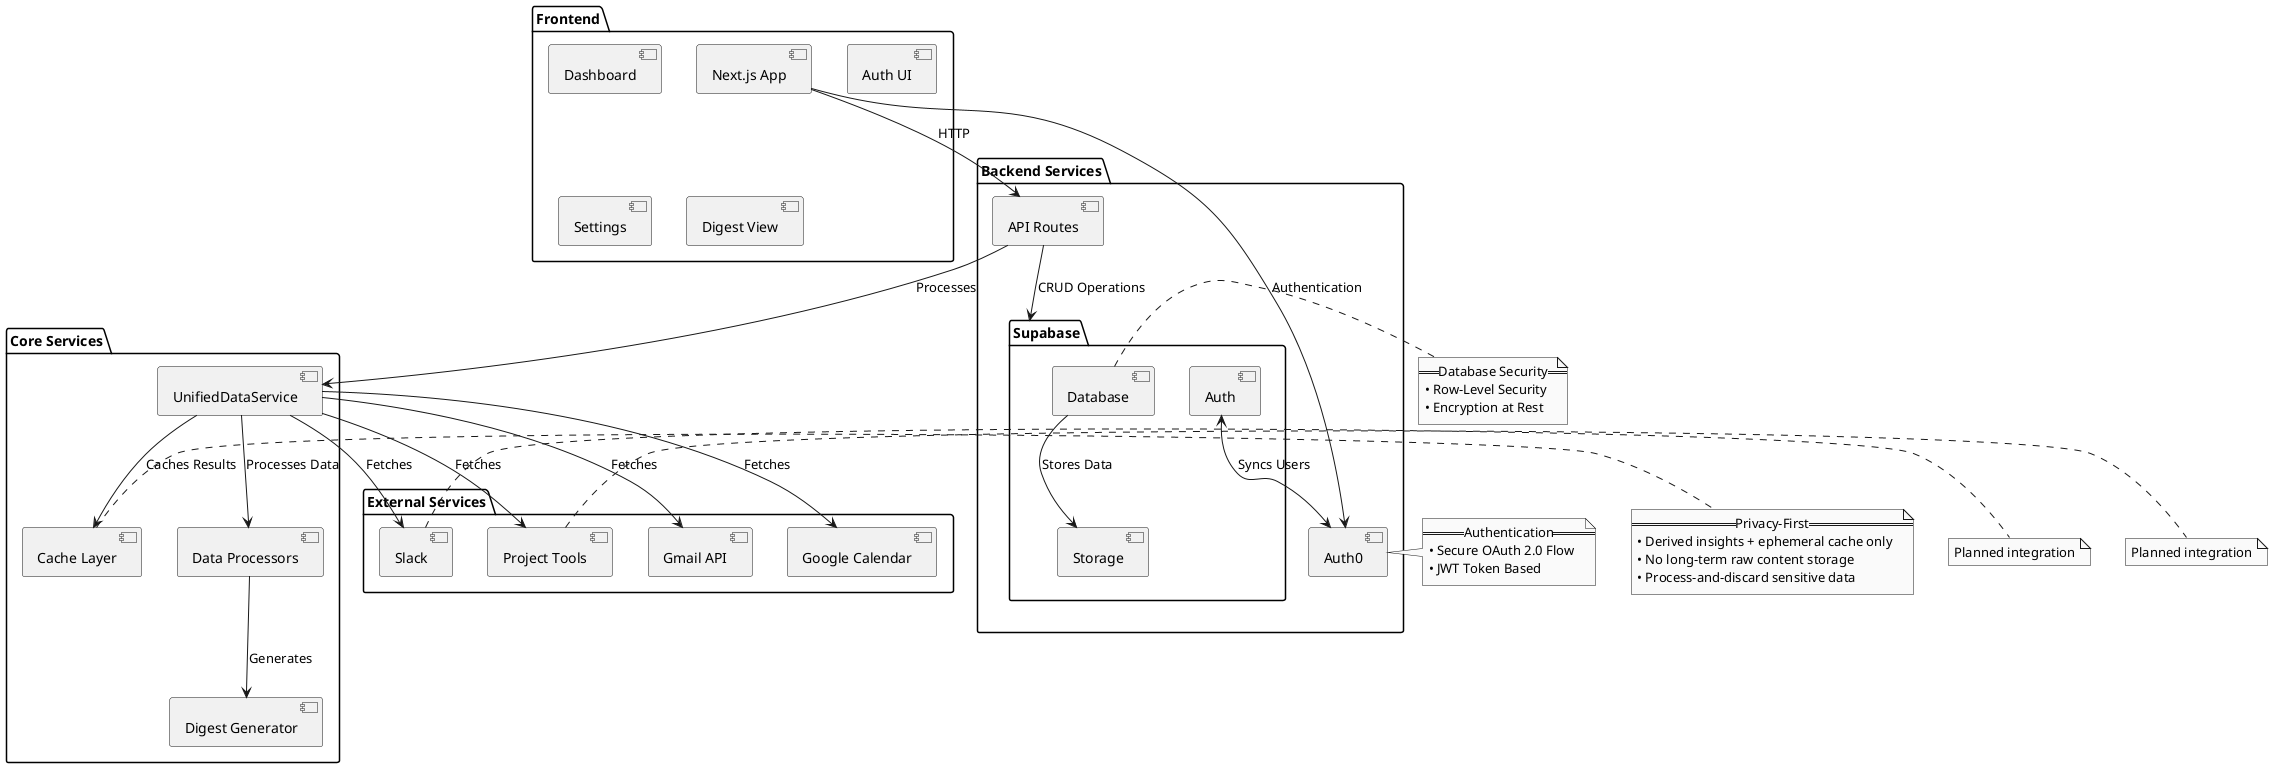 @startuml
!define RECTANGLE class
skinparam componentStyle uml2
skinparam monochrome true

package "Frontend" as frontend {
    [Next.js App] as nextjs
    [Dashboard] as dashboard
    [Auth UI] as auth_ui
    [Settings] as settings
    [Digest View] as digest_view
}

package "Backend Services" as backend {
    [API Routes] as api_routes
    [Auth0] as auth0
    
    package "Supabase" as supabase {
        [Database] as db
        [Auth] as supabase_auth
        [Storage] as storage
    }
}

package "External Services" as external {
    [Gmail API] as gmail
    [Google Calendar] as calendar
    [Slack] as slack
    [Project Tools] as project_tools
}

package "Core Services" as core {
    [UnifiedDataService] as uds
    [Data Processors] as processors
    [Cache Layer] as cache
    [Digest Generator] as digest_gen
}

' Define relationships
nextjs --> api_routes : HTTP
nextjs --> auth0 : Authentication
api_routes --> uds : Processes
api_routes --> supabase : CRUD Operations

uds --> gmail : Fetches
uds --> calendar : Fetches
uds --> slack : Fetches
uds --> project_tools : Fetches

uds --> processors : Processes Data
uds --> cache : Caches Results
processors --> digest_gen : Generates

supabase_auth <--> auth0 : Syncs Users
db --> storage : Stores Data

' Add notes
note right of db
  == Database Security ==
  • Row-Level Security
  • Encryption at Rest
end note

note right of auth0
  == Authentication ==
  • Secure OAuth 2.0 Flow
  • JWT Token Based
end note

note right of cache
  == Privacy-First ==
  • Derived insights + ephemeral cache only
  • No long-term raw content storage
  • Process-and-discard sensitive data
end note

note right of slack
  Planned integration
end note

note right of project_tools
  Planned integration
end note

@enduml
